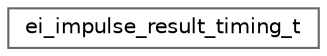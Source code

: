 digraph "Graphical Class Hierarchy"
{
 // LATEX_PDF_SIZE
  bgcolor="transparent";
  edge [fontname=Helvetica,fontsize=10,labelfontname=Helvetica,labelfontsize=10];
  node [fontname=Helvetica,fontsize=10,shape=box,height=0.2,width=0.4];
  rankdir="LR";
  Node0 [id="Node000000",label="ei_impulse_result_timing_t",height=0.2,width=0.4,color="grey40", fillcolor="white", style="filled",URL="$structei__impulse__result__timing__t.html",tooltip="Holds timing information about the processing (DSP) and inference blocks."];
}
